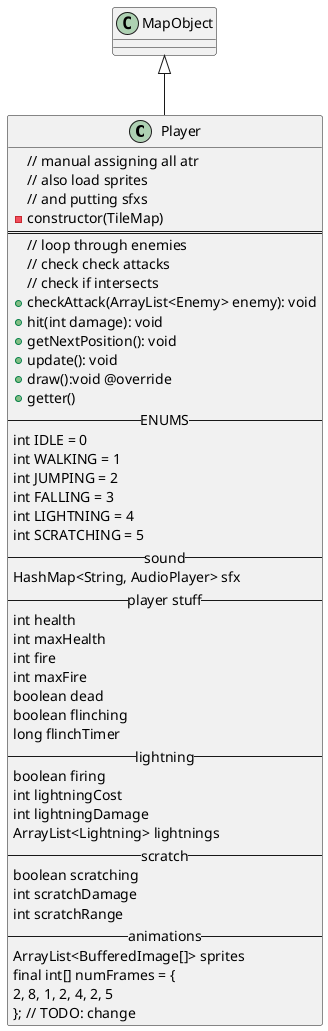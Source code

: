 @startuml
class Player extends MapObject {
// manual assigning all atr
// also load sprites
// and putting sfxs
- constructor(TileMap)
==
// loop through enemies
// check check attacks
// check if intersects
+ checkAttack(ArrayList<Enemy> enemy): void
+ hit(int damage): void
+ getNextPosition(): void
+ update(): void
+ draw():void @override
+ getter()
--ENUMS--
int IDLE = 0
int WALKING = 1
int JUMPING = 2
int FALLING = 3
int LIGHTNING = 4
int SCRATCHING = 5
--sound--
HashMap<String, AudioPlayer> sfx
--player stuff--
int health
int maxHealth
int fire
int maxFire
boolean dead
boolean flinching
long flinchTimer
--lightning--
boolean firing
int lightningCost
int lightningDamage
ArrayList<Lightning> lightnings
--scratch--
boolean scratching
int scratchDamage
int scratchRange
--animations--
ArrayList<BufferedImage[]> sprites
final int[] numFrames = {
    2, 8, 1, 2, 4, 2, 5
}; // TODO: change
}
@enduml